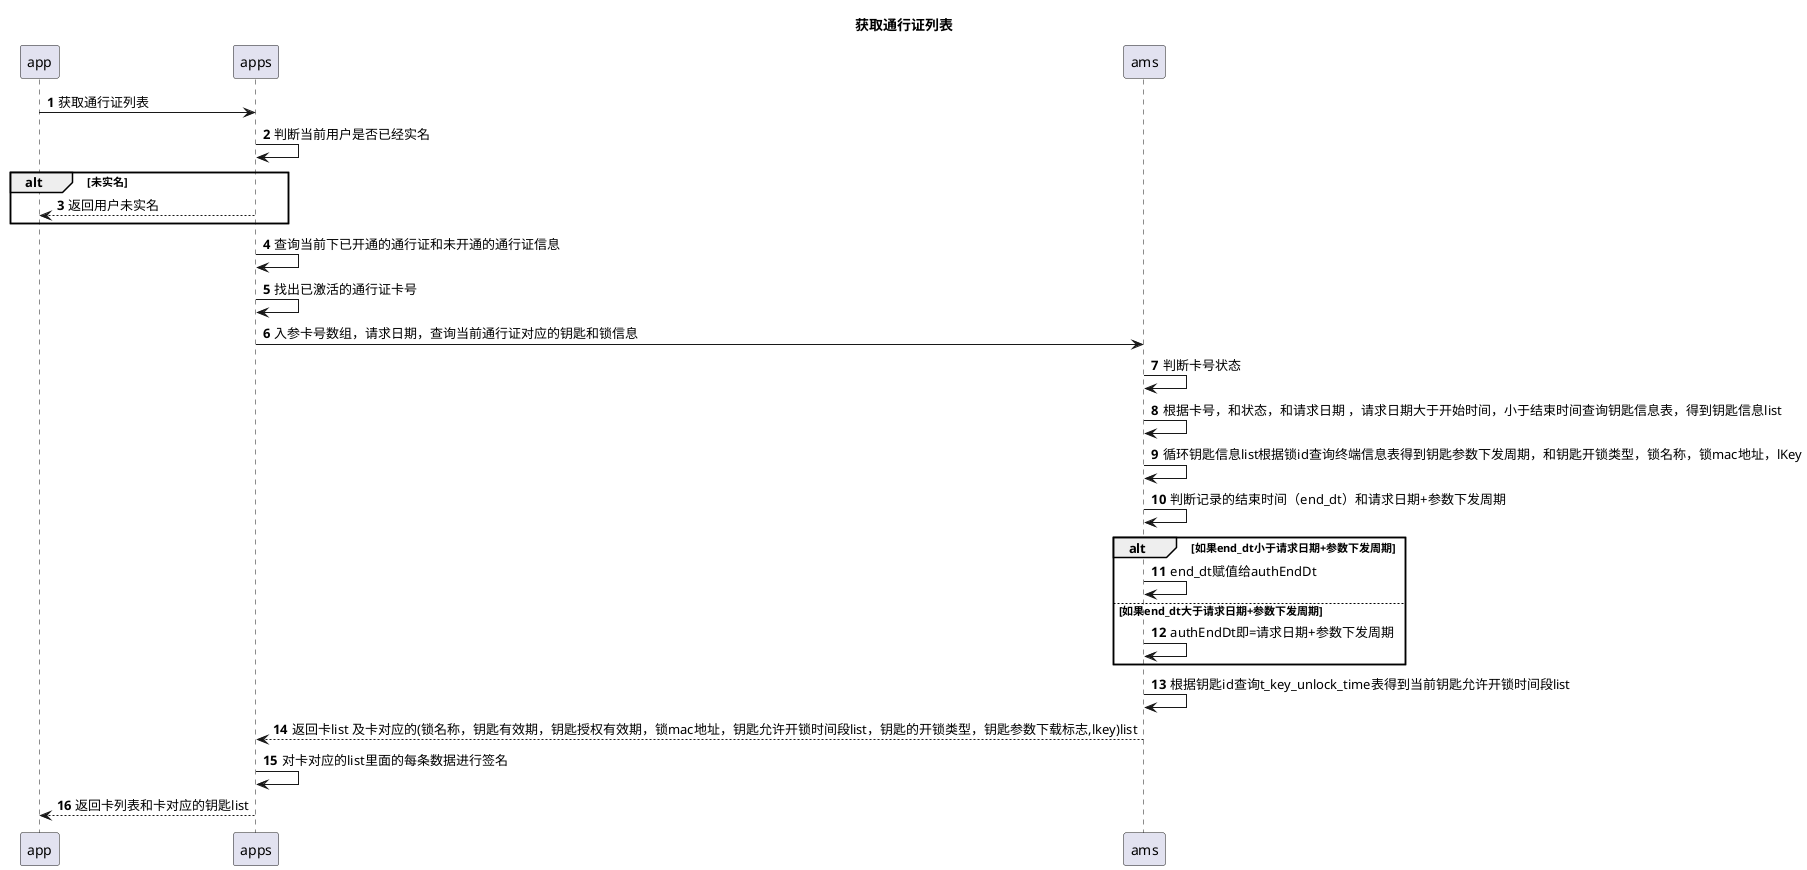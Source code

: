 @startuml
title:获取通行证列表
autonumber
app->apps: 获取通行证列表
apps->apps:判断当前用户是否已经实名
alt 未实名
apps-->app:返回用户未实名
end
apps->apps:查询当前下已开通的通行证和未开通的通行证信息
apps->apps:找出已激活的通行证卡号
apps->ams:入参卡号数组，请求日期，查询当前通行证对应的钥匙和锁信息
ams->ams:判断卡号状态
ams->ams:根据卡号，和状态，和请求日期 ，请求日期大于开始时间，小于结束时间查询钥匙信息表，得到钥匙信息list
ams->ams:循环钥匙信息list根据锁id查询终端信息表得到钥匙参数下发周期，和钥匙开锁类型，锁名称，锁mac地址，lKey
ams->ams:判断记录的结束时间（end_dt）和请求日期+参数下发周期
alt 如果end_dt小于请求日期+参数下发周期
ams->ams:end_dt赋值给authEndDt
else 如果end_dt大于请求日期+参数下发周期
ams->ams:authEndDt即=请求日期+参数下发周期
end
ams->ams:根据钥匙id查询t_key_unlock_time表得到当前钥匙允许开锁时间段list
ams-->apps:返回卡list 及卡对应的(锁名称，钥匙有效期，钥匙授权有效期，锁mac地址，钥匙允许开锁时间段list，钥匙的开锁类型，钥匙参数下载标志,lkey)list
apps->apps: 对卡对应的list里面的每条数据进行签名
apps-->app: 返回卡列表和卡对应的钥匙list
@enduml